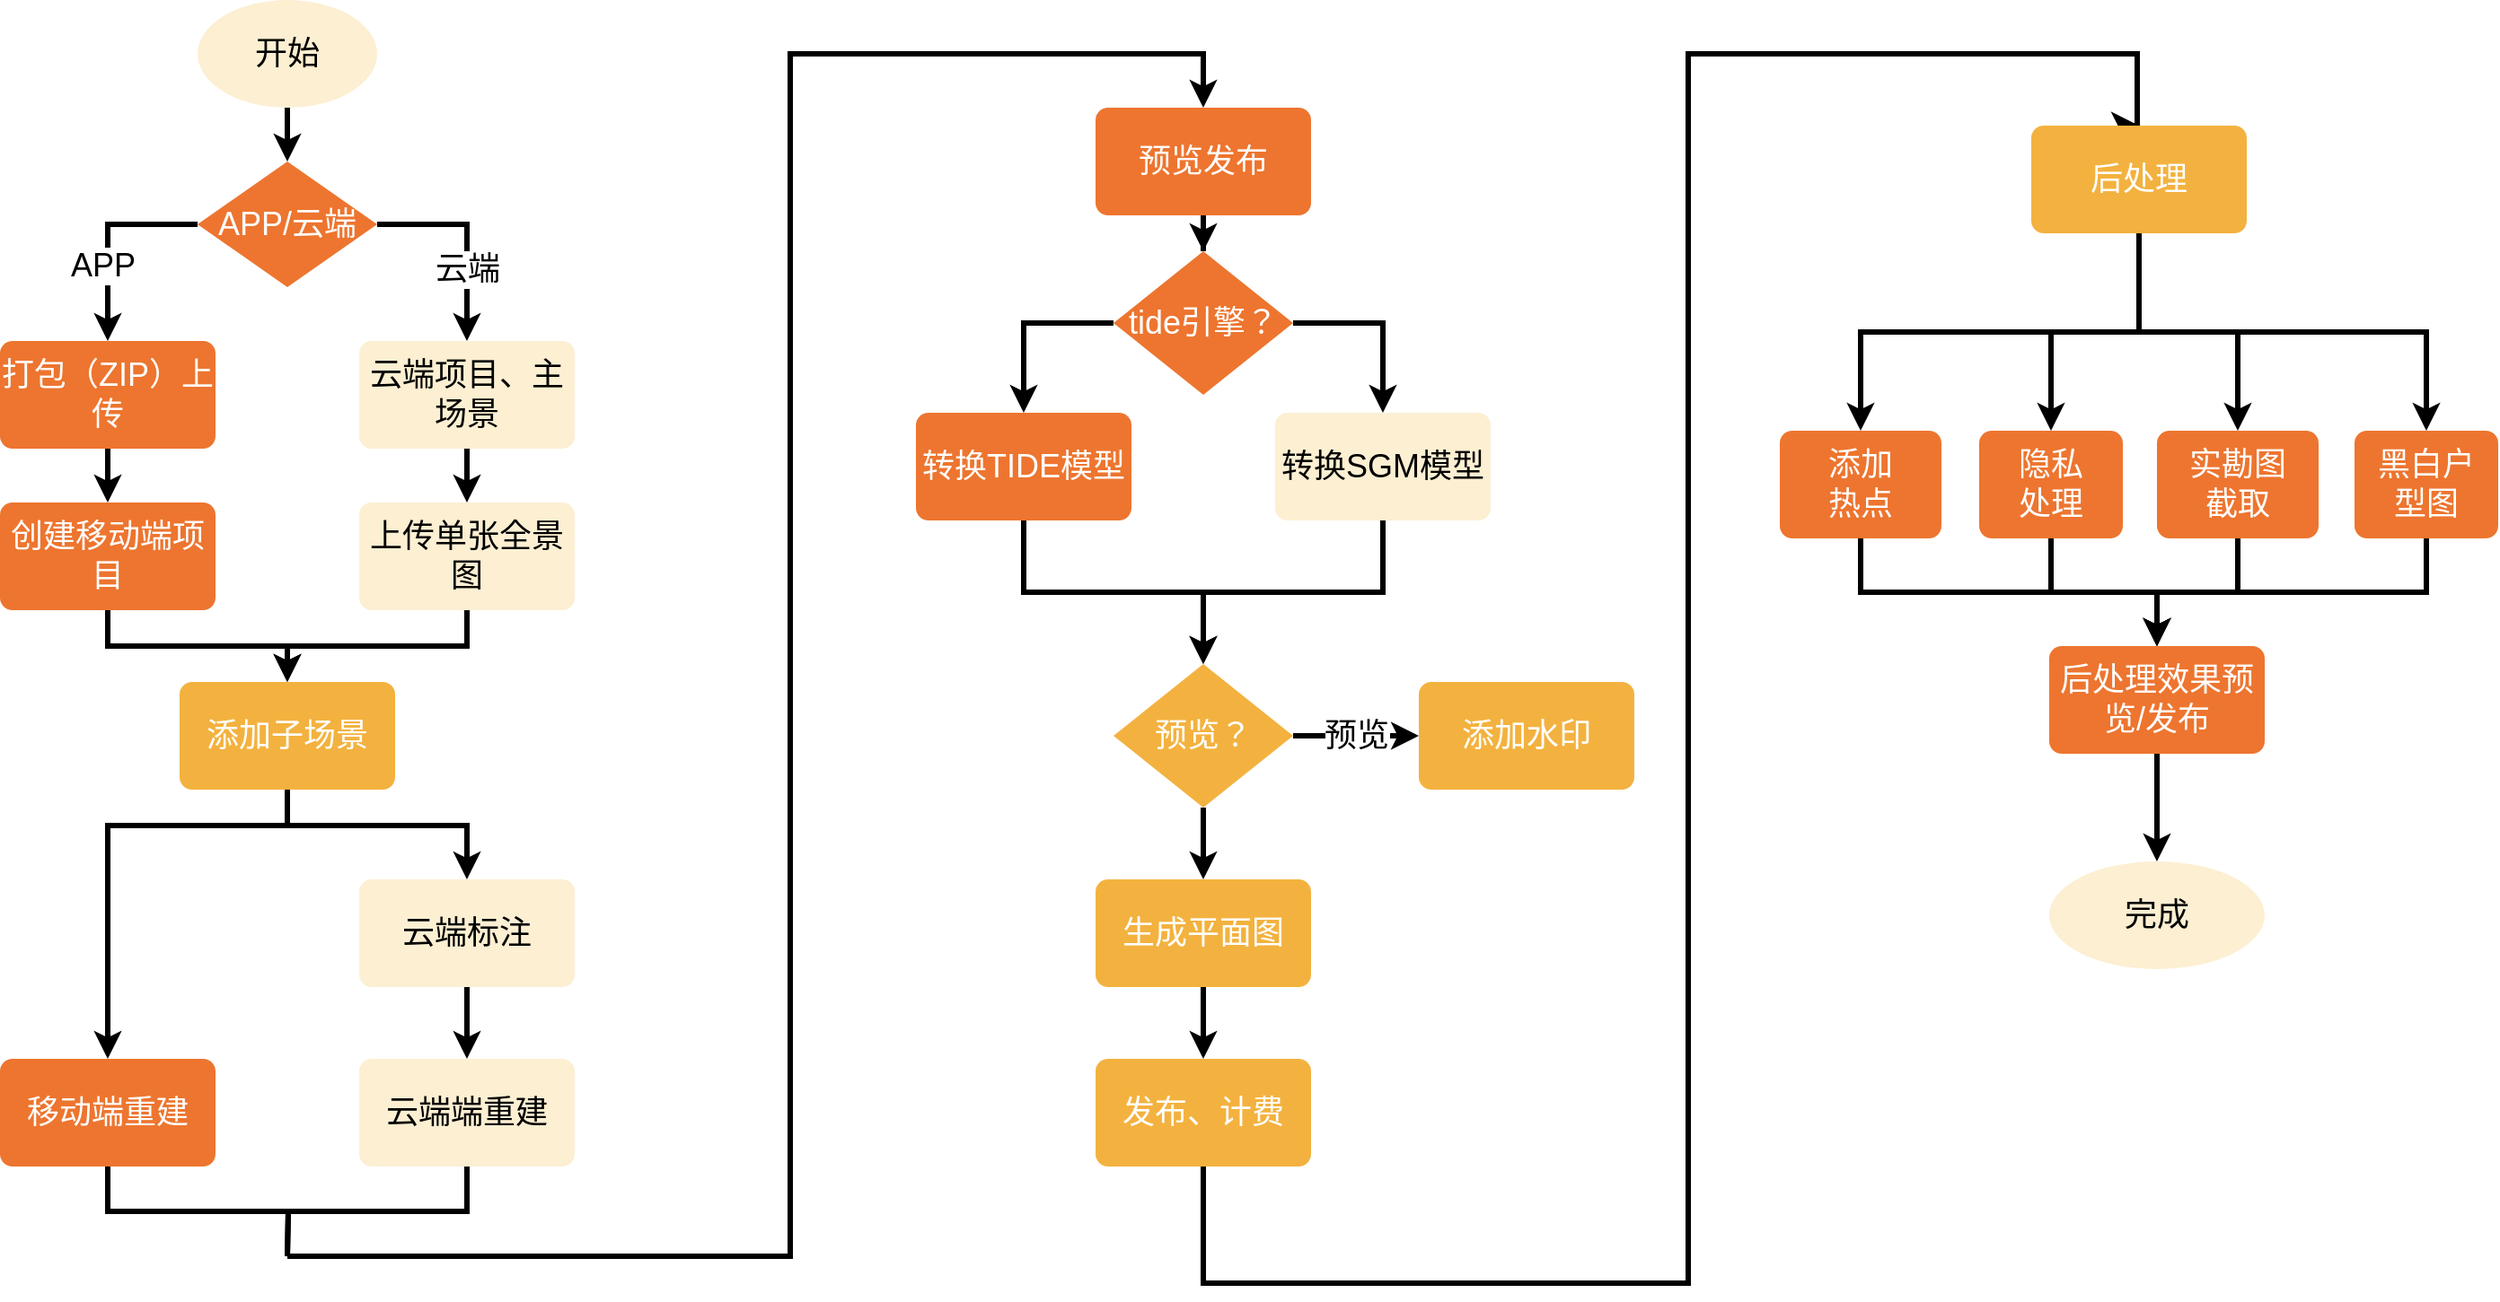 <mxfile version="17.2.4" type="github">
  <diagram id="exW1wBobu9svkjStzCtG" name="Page-1">
    <mxGraphModel dx="2066" dy="2306" grid="1" gridSize="10" guides="1" tooltips="1" connect="1" arrows="1" fold="1" page="1" pageScale="1" pageWidth="827" pageHeight="1169" math="0" shadow="0">
      <root>
        <mxCell id="0" />
        <mxCell id="1" parent="0" />
        <mxCell id="m2ArHvcTsIb_1gN0lFJ1-160" value="" style="edgeStyle=orthogonalEdgeStyle;rounded=0;orthogonalLoop=1;jettySize=auto;html=1;fontSize=18;fontColor=#0000CC;strokeWidth=3;" edge="1" parent="1" source="m2ArHvcTsIb_1gN0lFJ1-1" target="m2ArHvcTsIb_1gN0lFJ1-3">
          <mxGeometry relative="1" as="geometry" />
        </mxCell>
        <mxCell id="m2ArHvcTsIb_1gN0lFJ1-1" value="开始" style="strokeWidth=2;html=1;shape=mxgraph.flowchart.start_1;whiteSpace=wrap;fontSize=18;fillColor=#FCEFD2;strokeColor=none;" vertex="1" parent="1">
          <mxGeometry x="160" y="-30" width="100" height="60" as="geometry" />
        </mxCell>
        <mxCell id="m2ArHvcTsIb_1gN0lFJ1-161" style="edgeStyle=orthogonalEdgeStyle;rounded=0;orthogonalLoop=1;jettySize=auto;html=1;exitX=1;exitY=0.5;exitDx=0;exitDy=0;exitPerimeter=0;fontSize=18;fontColor=#0000CC;strokeWidth=3;" edge="1" parent="1" source="m2ArHvcTsIb_1gN0lFJ1-3" target="m2ArHvcTsIb_1gN0lFJ1-11">
          <mxGeometry relative="1" as="geometry" />
        </mxCell>
        <mxCell id="m2ArHvcTsIb_1gN0lFJ1-169" value="云端" style="edgeLabel;html=1;align=center;verticalAlign=middle;resizable=0;points=[];fontSize=18;fontColor=#000000;" vertex="1" connectable="0" parent="m2ArHvcTsIb_1gN0lFJ1-161">
          <mxGeometry x="-0.339" y="-3" relative="1" as="geometry">
            <mxPoint x="12" y="22" as="offset" />
          </mxGeometry>
        </mxCell>
        <mxCell id="m2ArHvcTsIb_1gN0lFJ1-168" style="edgeStyle=orthogonalEdgeStyle;rounded=0;orthogonalLoop=1;jettySize=auto;html=1;fontSize=18;fontColor=#0000CC;exitX=0;exitY=0.5;exitDx=0;exitDy=0;exitPerimeter=0;strokeWidth=3;" edge="1" parent="1" source="m2ArHvcTsIb_1gN0lFJ1-3" target="m2ArHvcTsIb_1gN0lFJ1-7">
          <mxGeometry relative="1" as="geometry" />
        </mxCell>
        <mxCell id="m2ArHvcTsIb_1gN0lFJ1-170" value="APP" style="edgeLabel;html=1;align=center;verticalAlign=middle;resizable=0;points=[];fontSize=18;fontColor=#000000;" vertex="1" connectable="0" parent="m2ArHvcTsIb_1gN0lFJ1-168">
          <mxGeometry x="0.27" y="-3" relative="1" as="geometry">
            <mxPoint as="offset" />
          </mxGeometry>
        </mxCell>
        <mxCell id="m2ArHvcTsIb_1gN0lFJ1-3" value="APP/云端" style="strokeWidth=2;html=1;shape=mxgraph.flowchart.decision;whiteSpace=wrap;fontSize=18;fillColor=#ED752F;strokeColor=none;fontColor=#FFFFFF;" vertex="1" parent="1">
          <mxGeometry x="160" y="60" width="100" height="70" as="geometry" />
        </mxCell>
        <mxCell id="m2ArHvcTsIb_1gN0lFJ1-167" value="" style="edgeStyle=orthogonalEdgeStyle;rounded=0;orthogonalLoop=1;jettySize=auto;html=1;fontSize=18;fontColor=#0000CC;strokeWidth=3;" edge="1" parent="1" source="m2ArHvcTsIb_1gN0lFJ1-7" target="m2ArHvcTsIb_1gN0lFJ1-10">
          <mxGeometry relative="1" as="geometry" />
        </mxCell>
        <mxCell id="m2ArHvcTsIb_1gN0lFJ1-7" value="打包（ZIP）上传" style="rounded=1;whiteSpace=wrap;html=1;absoluteArcSize=1;arcSize=14;strokeWidth=2;fontSize=18;fillColor=#ED752F;strokeColor=none;fontColor=#FFFFFF;" vertex="1" parent="1">
          <mxGeometry x="50" y="160" width="120" height="60" as="geometry" />
        </mxCell>
        <mxCell id="m2ArHvcTsIb_1gN0lFJ1-171" style="edgeStyle=orthogonalEdgeStyle;rounded=0;orthogonalLoop=1;jettySize=auto;html=1;fontSize=18;fontColor=#000000;strokeWidth=3;" edge="1" parent="1" source="m2ArHvcTsIb_1gN0lFJ1-9" target="m2ArHvcTsIb_1gN0lFJ1-13">
          <mxGeometry relative="1" as="geometry">
            <Array as="points">
              <mxPoint x="210" y="430" />
              <mxPoint x="310" y="430" />
            </Array>
          </mxGeometry>
        </mxCell>
        <mxCell id="m2ArHvcTsIb_1gN0lFJ1-172" style="edgeStyle=orthogonalEdgeStyle;rounded=0;orthogonalLoop=1;jettySize=auto;html=1;fontSize=18;fontColor=#000000;strokeWidth=3;" edge="1" parent="1" source="m2ArHvcTsIb_1gN0lFJ1-9" target="m2ArHvcTsIb_1gN0lFJ1-16">
          <mxGeometry relative="1" as="geometry">
            <Array as="points">
              <mxPoint x="210" y="430" />
              <mxPoint x="110" y="430" />
            </Array>
          </mxGeometry>
        </mxCell>
        <mxCell id="m2ArHvcTsIb_1gN0lFJ1-9" value="添加子场景" style="rounded=1;whiteSpace=wrap;html=1;absoluteArcSize=1;arcSize=14;strokeWidth=2;fontSize=18;fillColor=#F3B23F;strokeColor=none;fontColor=#FFFFFF;" vertex="1" parent="1">
          <mxGeometry x="150" y="350" width="120" height="60" as="geometry" />
        </mxCell>
        <mxCell id="m2ArHvcTsIb_1gN0lFJ1-164" style="edgeStyle=orthogonalEdgeStyle;rounded=0;orthogonalLoop=1;jettySize=auto;html=1;fontSize=18;fontColor=#0000CC;strokeWidth=3;" edge="1" parent="1" source="m2ArHvcTsIb_1gN0lFJ1-10" target="m2ArHvcTsIb_1gN0lFJ1-9">
          <mxGeometry relative="1" as="geometry" />
        </mxCell>
        <mxCell id="m2ArHvcTsIb_1gN0lFJ1-10" value="创建移动端项目" style="rounded=1;whiteSpace=wrap;html=1;absoluteArcSize=1;arcSize=14;strokeWidth=2;fontSize=18;fillColor=#ED752F;strokeColor=none;fontColor=#FFFFFF;" vertex="1" parent="1">
          <mxGeometry x="50" y="250" width="120" height="60" as="geometry" />
        </mxCell>
        <mxCell id="m2ArHvcTsIb_1gN0lFJ1-162" value="" style="edgeStyle=orthogonalEdgeStyle;rounded=0;orthogonalLoop=1;jettySize=auto;html=1;fontSize=18;fontColor=#0000CC;strokeWidth=3;" edge="1" parent="1" source="m2ArHvcTsIb_1gN0lFJ1-11" target="m2ArHvcTsIb_1gN0lFJ1-14">
          <mxGeometry relative="1" as="geometry" />
        </mxCell>
        <mxCell id="m2ArHvcTsIb_1gN0lFJ1-11" value="云端项目、主场景" style="rounded=1;whiteSpace=wrap;html=1;absoluteArcSize=1;arcSize=14;strokeWidth=2;fontSize=18;fillColor=#FCEFD2;strokeColor=none;" vertex="1" parent="1">
          <mxGeometry x="250" y="160" width="120" height="60" as="geometry" />
        </mxCell>
        <mxCell id="m2ArHvcTsIb_1gN0lFJ1-179" value="" style="edgeStyle=orthogonalEdgeStyle;rounded=0;orthogonalLoop=1;jettySize=auto;html=1;fontSize=18;fontColor=#FFFFFF;strokeWidth=3;" edge="1" parent="1" source="m2ArHvcTsIb_1gN0lFJ1-13" target="m2ArHvcTsIb_1gN0lFJ1-17">
          <mxGeometry relative="1" as="geometry" />
        </mxCell>
        <mxCell id="m2ArHvcTsIb_1gN0lFJ1-13" value="云端标注" style="rounded=1;whiteSpace=wrap;html=1;absoluteArcSize=1;arcSize=14;strokeWidth=2;fontSize=18;fillColor=#FCEFD2;strokeColor=none;" vertex="1" parent="1">
          <mxGeometry x="250" y="460" width="120" height="60" as="geometry" />
        </mxCell>
        <mxCell id="m2ArHvcTsIb_1gN0lFJ1-163" style="edgeStyle=orthogonalEdgeStyle;rounded=0;orthogonalLoop=1;jettySize=auto;html=1;entryX=0.5;entryY=0;entryDx=0;entryDy=0;fontSize=18;fontColor=#0000CC;strokeWidth=3;" edge="1" parent="1" source="m2ArHvcTsIb_1gN0lFJ1-14" target="m2ArHvcTsIb_1gN0lFJ1-9">
          <mxGeometry relative="1" as="geometry" />
        </mxCell>
        <mxCell id="m2ArHvcTsIb_1gN0lFJ1-14" value="上传单张全景图" style="rounded=1;whiteSpace=wrap;html=1;absoluteArcSize=1;arcSize=14;strokeWidth=2;fontSize=18;fillColor=#FCEFD2;strokeColor=none;" vertex="1" parent="1">
          <mxGeometry x="250" y="250" width="120" height="60" as="geometry" />
        </mxCell>
        <mxCell id="m2ArHvcTsIb_1gN0lFJ1-188" style="edgeStyle=orthogonalEdgeStyle;rounded=0;orthogonalLoop=1;jettySize=auto;html=1;exitX=0.5;exitY=1;exitDx=0;exitDy=0;fontSize=18;fontColor=#FFFFFF;endArrow=none;endFill=0;strokeWidth=3;" edge="1" parent="1" source="m2ArHvcTsIb_1gN0lFJ1-16">
          <mxGeometry relative="1" as="geometry">
            <mxPoint x="210" y="670" as="targetPoint" />
          </mxGeometry>
        </mxCell>
        <mxCell id="m2ArHvcTsIb_1gN0lFJ1-16" value="移动端重建" style="rounded=1;whiteSpace=wrap;html=1;absoluteArcSize=1;arcSize=14;strokeWidth=2;fontSize=18;fillColor=#ED752F;strokeColor=none;fontColor=#FFFFFF;" vertex="1" parent="1">
          <mxGeometry x="50" y="560" width="120" height="60" as="geometry" />
        </mxCell>
        <mxCell id="m2ArHvcTsIb_1gN0lFJ1-189" style="edgeStyle=orthogonalEdgeStyle;rounded=0;orthogonalLoop=1;jettySize=auto;html=1;exitX=0.5;exitY=1;exitDx=0;exitDy=0;fontSize=18;fontColor=#FFFFFF;endArrow=none;endFill=0;strokeWidth=3;" edge="1" parent="1" source="m2ArHvcTsIb_1gN0lFJ1-17">
          <mxGeometry relative="1" as="geometry">
            <mxPoint x="210" y="670" as="targetPoint" />
          </mxGeometry>
        </mxCell>
        <mxCell id="m2ArHvcTsIb_1gN0lFJ1-17" value="云端端重建" style="rounded=1;whiteSpace=wrap;html=1;absoluteArcSize=1;arcSize=14;strokeWidth=2;fontSize=18;fillColor=#FCEFD2;strokeColor=none;" vertex="1" parent="1">
          <mxGeometry x="250" y="560" width="120" height="60" as="geometry" />
        </mxCell>
        <mxCell id="m2ArHvcTsIb_1gN0lFJ1-180" style="edgeStyle=orthogonalEdgeStyle;rounded=0;orthogonalLoop=1;jettySize=auto;html=1;exitX=0;exitY=0.5;exitDx=0;exitDy=0;exitPerimeter=0;fontSize=18;fontColor=#FFFFFF;strokeWidth=3;" edge="1" parent="1" source="m2ArHvcTsIb_1gN0lFJ1-18" target="m2ArHvcTsIb_1gN0lFJ1-22">
          <mxGeometry relative="1" as="geometry" />
        </mxCell>
        <mxCell id="m2ArHvcTsIb_1gN0lFJ1-181" style="edgeStyle=orthogonalEdgeStyle;rounded=0;orthogonalLoop=1;jettySize=auto;html=1;exitX=1;exitY=0.5;exitDx=0;exitDy=0;exitPerimeter=0;entryX=0.5;entryY=0;entryDx=0;entryDy=0;fontSize=18;fontColor=#FFFFFF;strokeWidth=3;" edge="1" parent="1" source="m2ArHvcTsIb_1gN0lFJ1-18" target="m2ArHvcTsIb_1gN0lFJ1-19">
          <mxGeometry relative="1" as="geometry" />
        </mxCell>
        <mxCell id="m2ArHvcTsIb_1gN0lFJ1-18" value="tide引擎？" style="strokeWidth=2;html=1;shape=mxgraph.flowchart.decision;whiteSpace=wrap;fontSize=18;fillColor=#ED752F;strokeColor=none;fontColor=#FFFFFF;" vertex="1" parent="1">
          <mxGeometry x="670" y="110" width="100" height="80" as="geometry" />
        </mxCell>
        <mxCell id="m2ArHvcTsIb_1gN0lFJ1-213" style="edgeStyle=orthogonalEdgeStyle;rounded=0;orthogonalLoop=1;jettySize=auto;html=1;entryX=0.5;entryY=0;entryDx=0;entryDy=0;entryPerimeter=0;fontSize=18;fontColor=#FFFFFF;endArrow=classic;endFill=1;strokeWidth=3;" edge="1" parent="1" source="m2ArHvcTsIb_1gN0lFJ1-19" target="m2ArHvcTsIb_1gN0lFJ1-23">
          <mxGeometry relative="1" as="geometry" />
        </mxCell>
        <mxCell id="m2ArHvcTsIb_1gN0lFJ1-19" value="转换SGM模型" style="rounded=1;whiteSpace=wrap;html=1;absoluteArcSize=1;arcSize=14;strokeWidth=2;fontSize=18;fillColor=#FCEFD2;strokeColor=none;" vertex="1" parent="1">
          <mxGeometry x="760" y="200" width="120" height="60" as="geometry" />
        </mxCell>
        <mxCell id="m2ArHvcTsIb_1gN0lFJ1-186" style="edgeStyle=orthogonalEdgeStyle;rounded=0;orthogonalLoop=1;jettySize=auto;html=1;fontSize=18;fontColor=#FFFFFF;strokeWidth=3;" edge="1" parent="1" source="m2ArHvcTsIb_1gN0lFJ1-20" target="m2ArHvcTsIb_1gN0lFJ1-24">
          <mxGeometry relative="1" as="geometry" />
        </mxCell>
        <mxCell id="m2ArHvcTsIb_1gN0lFJ1-20" value="生成平面图" style="rounded=1;whiteSpace=wrap;html=1;absoluteArcSize=1;arcSize=14;strokeWidth=2;fontSize=18;fillColor=#F3B23F;strokeColor=none;fontColor=#FFFFFF;" vertex="1" parent="1">
          <mxGeometry x="660" y="460" width="120" height="60" as="geometry" />
        </mxCell>
        <mxCell id="m2ArHvcTsIb_1gN0lFJ1-21" value="添加水印" style="rounded=1;whiteSpace=wrap;html=1;absoluteArcSize=1;arcSize=14;strokeWidth=2;fontSize=18;fillColor=#F3B23F;strokeColor=none;fontColor=#FFFFFF;" vertex="1" parent="1">
          <mxGeometry x="840" y="350" width="120" height="60" as="geometry" />
        </mxCell>
        <mxCell id="m2ArHvcTsIb_1gN0lFJ1-182" style="edgeStyle=orthogonalEdgeStyle;rounded=0;orthogonalLoop=1;jettySize=auto;html=1;exitX=0.5;exitY=1;exitDx=0;exitDy=0;entryX=0.5;entryY=0;entryDx=0;entryDy=0;entryPerimeter=0;fontSize=18;fontColor=#FFFFFF;strokeWidth=3;" edge="1" parent="1" source="m2ArHvcTsIb_1gN0lFJ1-22" target="m2ArHvcTsIb_1gN0lFJ1-23">
          <mxGeometry relative="1" as="geometry" />
        </mxCell>
        <mxCell id="m2ArHvcTsIb_1gN0lFJ1-22" value="转换TIDE模型" style="rounded=1;whiteSpace=wrap;html=1;absoluteArcSize=1;arcSize=14;strokeWidth=2;fontSize=18;fillColor=#ED752F;strokeColor=none;fontColor=#FFFFFF;" vertex="1" parent="1">
          <mxGeometry x="560" y="200" width="120" height="60" as="geometry" />
        </mxCell>
        <mxCell id="m2ArHvcTsIb_1gN0lFJ1-184" value="预览" style="edgeStyle=orthogonalEdgeStyle;rounded=0;orthogonalLoop=1;jettySize=auto;html=1;exitX=1;exitY=0.5;exitDx=0;exitDy=0;exitPerimeter=0;fontSize=18;fontColor=#000000;strokeWidth=3;" edge="1" parent="1" source="m2ArHvcTsIb_1gN0lFJ1-23" target="m2ArHvcTsIb_1gN0lFJ1-21">
          <mxGeometry relative="1" as="geometry">
            <Array as="points">
              <mxPoint x="790" y="380" />
              <mxPoint x="790" y="380" />
            </Array>
          </mxGeometry>
        </mxCell>
        <mxCell id="m2ArHvcTsIb_1gN0lFJ1-185" style="edgeStyle=orthogonalEdgeStyle;rounded=0;orthogonalLoop=1;jettySize=auto;html=1;exitX=0.5;exitY=1;exitDx=0;exitDy=0;exitPerimeter=0;fontSize=18;fontColor=#FFFFFF;strokeWidth=3;" edge="1" parent="1" source="m2ArHvcTsIb_1gN0lFJ1-23" target="m2ArHvcTsIb_1gN0lFJ1-20">
          <mxGeometry relative="1" as="geometry" />
        </mxCell>
        <mxCell id="m2ArHvcTsIb_1gN0lFJ1-23" value="预览？" style="strokeWidth=2;html=1;shape=mxgraph.flowchart.decision;whiteSpace=wrap;fontSize=18;fillColor=#F3B23F;strokeColor=none;fontColor=#FFFFFF;" vertex="1" parent="1">
          <mxGeometry x="670" y="340" width="100" height="80" as="geometry" />
        </mxCell>
        <mxCell id="m2ArHvcTsIb_1gN0lFJ1-24" value="发布、计费" style="rounded=1;whiteSpace=wrap;html=1;absoluteArcSize=1;arcSize=14;strokeWidth=2;fontSize=18;fillColor=#F3B23F;strokeColor=none;fontColor=#FFFFFF;" vertex="1" parent="1">
          <mxGeometry x="660" y="560" width="120" height="60" as="geometry" />
        </mxCell>
        <mxCell id="m2ArHvcTsIb_1gN0lFJ1-202" style="edgeStyle=orthogonalEdgeStyle;rounded=0;orthogonalLoop=1;jettySize=auto;html=1;exitX=0.5;exitY=1;exitDx=0;exitDy=0;fontSize=18;fontColor=#FFFFFF;endArrow=classic;endFill=1;strokeWidth=3;" edge="1" parent="1" source="m2ArHvcTsIb_1gN0lFJ1-25" target="m2ArHvcTsIb_1gN0lFJ1-29">
          <mxGeometry relative="1" as="geometry" />
        </mxCell>
        <mxCell id="m2ArHvcTsIb_1gN0lFJ1-25" value="添加&lt;br&gt;热点" style="rounded=1;whiteSpace=wrap;html=1;absoluteArcSize=1;arcSize=14;strokeWidth=2;fontSize=18;fillColor=#ED752F;strokeColor=none;fontColor=#FFFFFF;" vertex="1" parent="1">
          <mxGeometry x="1041" y="210" width="90" height="60" as="geometry" />
        </mxCell>
        <mxCell id="m2ArHvcTsIb_1gN0lFJ1-203" style="edgeStyle=orthogonalEdgeStyle;rounded=0;orthogonalLoop=1;jettySize=auto;html=1;fontSize=18;fontColor=#FFFFFF;endArrow=classic;endFill=1;strokeWidth=3;" edge="1" parent="1" source="m2ArHvcTsIb_1gN0lFJ1-26" target="m2ArHvcTsIb_1gN0lFJ1-29">
          <mxGeometry relative="1" as="geometry" />
        </mxCell>
        <mxCell id="m2ArHvcTsIb_1gN0lFJ1-26" value="隐私&lt;br&gt;处理" style="rounded=1;whiteSpace=wrap;html=1;absoluteArcSize=1;arcSize=14;strokeWidth=2;fontSize=18;fillColor=#ED752F;strokeColor=none;fontColor=#FFFFFF;" vertex="1" parent="1">
          <mxGeometry x="1152" y="210" width="80" height="60" as="geometry" />
        </mxCell>
        <mxCell id="m2ArHvcTsIb_1gN0lFJ1-215" style="edgeStyle=orthogonalEdgeStyle;rounded=0;orthogonalLoop=1;jettySize=auto;html=1;entryX=0.5;entryY=0;entryDx=0;entryDy=0;fontSize=18;fontColor=#FFFFFF;endArrow=classic;endFill=1;strokeWidth=3;" edge="1" parent="1" source="m2ArHvcTsIb_1gN0lFJ1-27" target="m2ArHvcTsIb_1gN0lFJ1-29">
          <mxGeometry relative="1" as="geometry">
            <Array as="points">
              <mxPoint x="1401" y="300" />
              <mxPoint x="1251" y="300" />
            </Array>
          </mxGeometry>
        </mxCell>
        <mxCell id="m2ArHvcTsIb_1gN0lFJ1-27" value="黑白户&lt;br&gt;型图" style="rounded=1;whiteSpace=wrap;html=1;absoluteArcSize=1;arcSize=14;strokeWidth=2;fontSize=18;fillColor=#ED752F;strokeColor=none;fontColor=#FFFFFF;" vertex="1" parent="1">
          <mxGeometry x="1361" y="210" width="80" height="60" as="geometry" />
        </mxCell>
        <mxCell id="m2ArHvcTsIb_1gN0lFJ1-200" style="edgeStyle=orthogonalEdgeStyle;rounded=0;orthogonalLoop=1;jettySize=auto;html=1;fontSize=18;fontColor=#FFFFFF;endArrow=classic;endFill=1;strokeWidth=3;" edge="1" parent="1" source="m2ArHvcTsIb_1gN0lFJ1-28" target="m2ArHvcTsIb_1gN0lFJ1-29">
          <mxGeometry relative="1" as="geometry" />
        </mxCell>
        <mxCell id="m2ArHvcTsIb_1gN0lFJ1-28" value="实勘图&lt;br&gt;截取" style="rounded=1;whiteSpace=wrap;html=1;absoluteArcSize=1;arcSize=14;strokeWidth=2;fontSize=18;fillColor=#ED752F;strokeColor=none;fontColor=#FFFFFF;" vertex="1" parent="1">
          <mxGeometry x="1251" y="210" width="90" height="60" as="geometry" />
        </mxCell>
        <mxCell id="m2ArHvcTsIb_1gN0lFJ1-206" style="edgeStyle=orthogonalEdgeStyle;rounded=0;orthogonalLoop=1;jettySize=auto;html=1;fontSize=18;fontColor=#FFFFFF;endArrow=classic;endFill=1;strokeWidth=3;" edge="1" parent="1" source="m2ArHvcTsIb_1gN0lFJ1-29" target="m2ArHvcTsIb_1gN0lFJ1-70">
          <mxGeometry relative="1" as="geometry" />
        </mxCell>
        <mxCell id="m2ArHvcTsIb_1gN0lFJ1-29" value="后处理效果预览/发布" style="rounded=1;whiteSpace=wrap;html=1;absoluteArcSize=1;arcSize=14;strokeWidth=2;fontSize=18;fillColor=#ED752F;strokeColor=none;fontColor=#FFFFFF;" vertex="1" parent="1">
          <mxGeometry x="1191" y="330" width="120" height="60" as="geometry" />
        </mxCell>
        <mxCell id="m2ArHvcTsIb_1gN0lFJ1-70" value="完成" style="ellipse;whiteSpace=wrap;html=1;fontSize=18;rounded=1;arcSize=14;strokeWidth=2;fillColor=#FCEFD2;strokeColor=none;" vertex="1" parent="1">
          <mxGeometry x="1191" y="450" width="120" height="60" as="geometry" />
        </mxCell>
        <mxCell id="m2ArHvcTsIb_1gN0lFJ1-193" style="edgeStyle=orthogonalEdgeStyle;rounded=0;orthogonalLoop=1;jettySize=auto;html=1;entryX=0.5;entryY=0;entryDx=0;entryDy=0;fontSize=18;fontColor=#FFFFFF;endArrow=classic;endFill=1;strokeWidth=3;" edge="1" parent="1" source="m2ArHvcTsIb_1gN0lFJ1-187" target="m2ArHvcTsIb_1gN0lFJ1-26">
          <mxGeometry relative="1" as="geometry" />
        </mxCell>
        <mxCell id="m2ArHvcTsIb_1gN0lFJ1-194" style="edgeStyle=orthogonalEdgeStyle;rounded=0;orthogonalLoop=1;jettySize=auto;html=1;exitX=0.5;exitY=1;exitDx=0;exitDy=0;fontSize=18;fontColor=#FFFFFF;endArrow=classic;endFill=1;strokeWidth=3;" edge="1" parent="1" source="m2ArHvcTsIb_1gN0lFJ1-187" target="m2ArHvcTsIb_1gN0lFJ1-28">
          <mxGeometry relative="1" as="geometry" />
        </mxCell>
        <mxCell id="m2ArHvcTsIb_1gN0lFJ1-195" style="edgeStyle=orthogonalEdgeStyle;rounded=0;orthogonalLoop=1;jettySize=auto;html=1;exitX=0.5;exitY=1;exitDx=0;exitDy=0;entryX=0.5;entryY=0;entryDx=0;entryDy=0;fontSize=18;fontColor=#FFFFFF;endArrow=classic;endFill=1;strokeWidth=3;" edge="1" parent="1" source="m2ArHvcTsIb_1gN0lFJ1-187" target="m2ArHvcTsIb_1gN0lFJ1-25">
          <mxGeometry relative="1" as="geometry" />
        </mxCell>
        <mxCell id="m2ArHvcTsIb_1gN0lFJ1-207" value="" style="endArrow=classic;html=1;rounded=0;fontSize=18;fontColor=#FFFFFF;edgeStyle=orthogonalEdgeStyle;endFill=1;entryX=0.5;entryY=0;entryDx=0;entryDy=0;strokeWidth=3;" edge="1" parent="1" target="m2ArHvcTsIb_1gN0lFJ1-211">
          <mxGeometry width="50" height="50" relative="1" as="geometry">
            <mxPoint x="210" y="670" as="sourcePoint" />
            <mxPoint x="760" y="-20" as="targetPoint" />
            <Array as="points">
              <mxPoint x="490" y="670" />
              <mxPoint x="490" />
              <mxPoint x="720" />
            </Array>
          </mxGeometry>
        </mxCell>
        <mxCell id="m2ArHvcTsIb_1gN0lFJ1-208" value="" style="endArrow=classic;html=1;rounded=0;fontSize=18;fontColor=#FFFFFF;edgeStyle=orthogonalEdgeStyle;endFill=1;entryX=0.5;entryY=0;entryDx=0;entryDy=0;exitX=0.5;exitY=1;exitDx=0;exitDy=0;strokeWidth=3;" edge="1" parent="1" source="m2ArHvcTsIb_1gN0lFJ1-24" target="m2ArHvcTsIb_1gN0lFJ1-187">
          <mxGeometry width="50" height="50" relative="1" as="geometry">
            <mxPoint x="827" y="685" as="sourcePoint" />
            <mxPoint x="1360" y="10" as="targetPoint" />
            <Array as="points">
              <mxPoint x="720" y="685" />
              <mxPoint x="990" y="685" />
              <mxPoint x="990" />
              <mxPoint x="1240" />
            </Array>
          </mxGeometry>
        </mxCell>
        <mxCell id="m2ArHvcTsIb_1gN0lFJ1-214" style="edgeStyle=orthogonalEdgeStyle;rounded=0;orthogonalLoop=1;jettySize=auto;html=1;fontSize=18;fontColor=#FFFFFF;endArrow=classic;endFill=1;entryX=0.5;entryY=0;entryDx=0;entryDy=0;strokeWidth=3;" edge="1" parent="1" target="m2ArHvcTsIb_1gN0lFJ1-27">
          <mxGeometry relative="1" as="geometry">
            <mxPoint x="1241" y="95" as="sourcePoint" />
            <mxPoint x="1401" y="205" as="targetPoint" />
            <Array as="points">
              <mxPoint x="1241" y="155" />
              <mxPoint x="1401" y="155" />
            </Array>
          </mxGeometry>
        </mxCell>
        <mxCell id="m2ArHvcTsIb_1gN0lFJ1-187" value="后处理" style="rounded=1;whiteSpace=wrap;html=1;absoluteArcSize=1;arcSize=14;strokeWidth=2;fontSize=18;fillColor=#F3B23F;strokeColor=none;fontColor=#FFFFFF;" vertex="1" parent="1">
          <mxGeometry x="1181" y="40" width="120" height="60" as="geometry" />
        </mxCell>
        <mxCell id="m2ArHvcTsIb_1gN0lFJ1-212" value="" style="edgeStyle=orthogonalEdgeStyle;rounded=0;orthogonalLoop=1;jettySize=auto;html=1;fontSize=18;fontColor=#FFFFFF;endArrow=classic;endFill=1;strokeWidth=3;" edge="1" parent="1" source="m2ArHvcTsIb_1gN0lFJ1-211" target="m2ArHvcTsIb_1gN0lFJ1-18">
          <mxGeometry relative="1" as="geometry" />
        </mxCell>
        <mxCell id="m2ArHvcTsIb_1gN0lFJ1-211" value="预览发布" style="rounded=1;whiteSpace=wrap;html=1;absoluteArcSize=1;arcSize=14;strokeWidth=2;fontSize=18;fillColor=#ED752F;strokeColor=none;fontColor=#FFFFFF;" vertex="1" parent="1">
          <mxGeometry x="660" y="30" width="120" height="60" as="geometry" />
        </mxCell>
      </root>
    </mxGraphModel>
  </diagram>
</mxfile>
